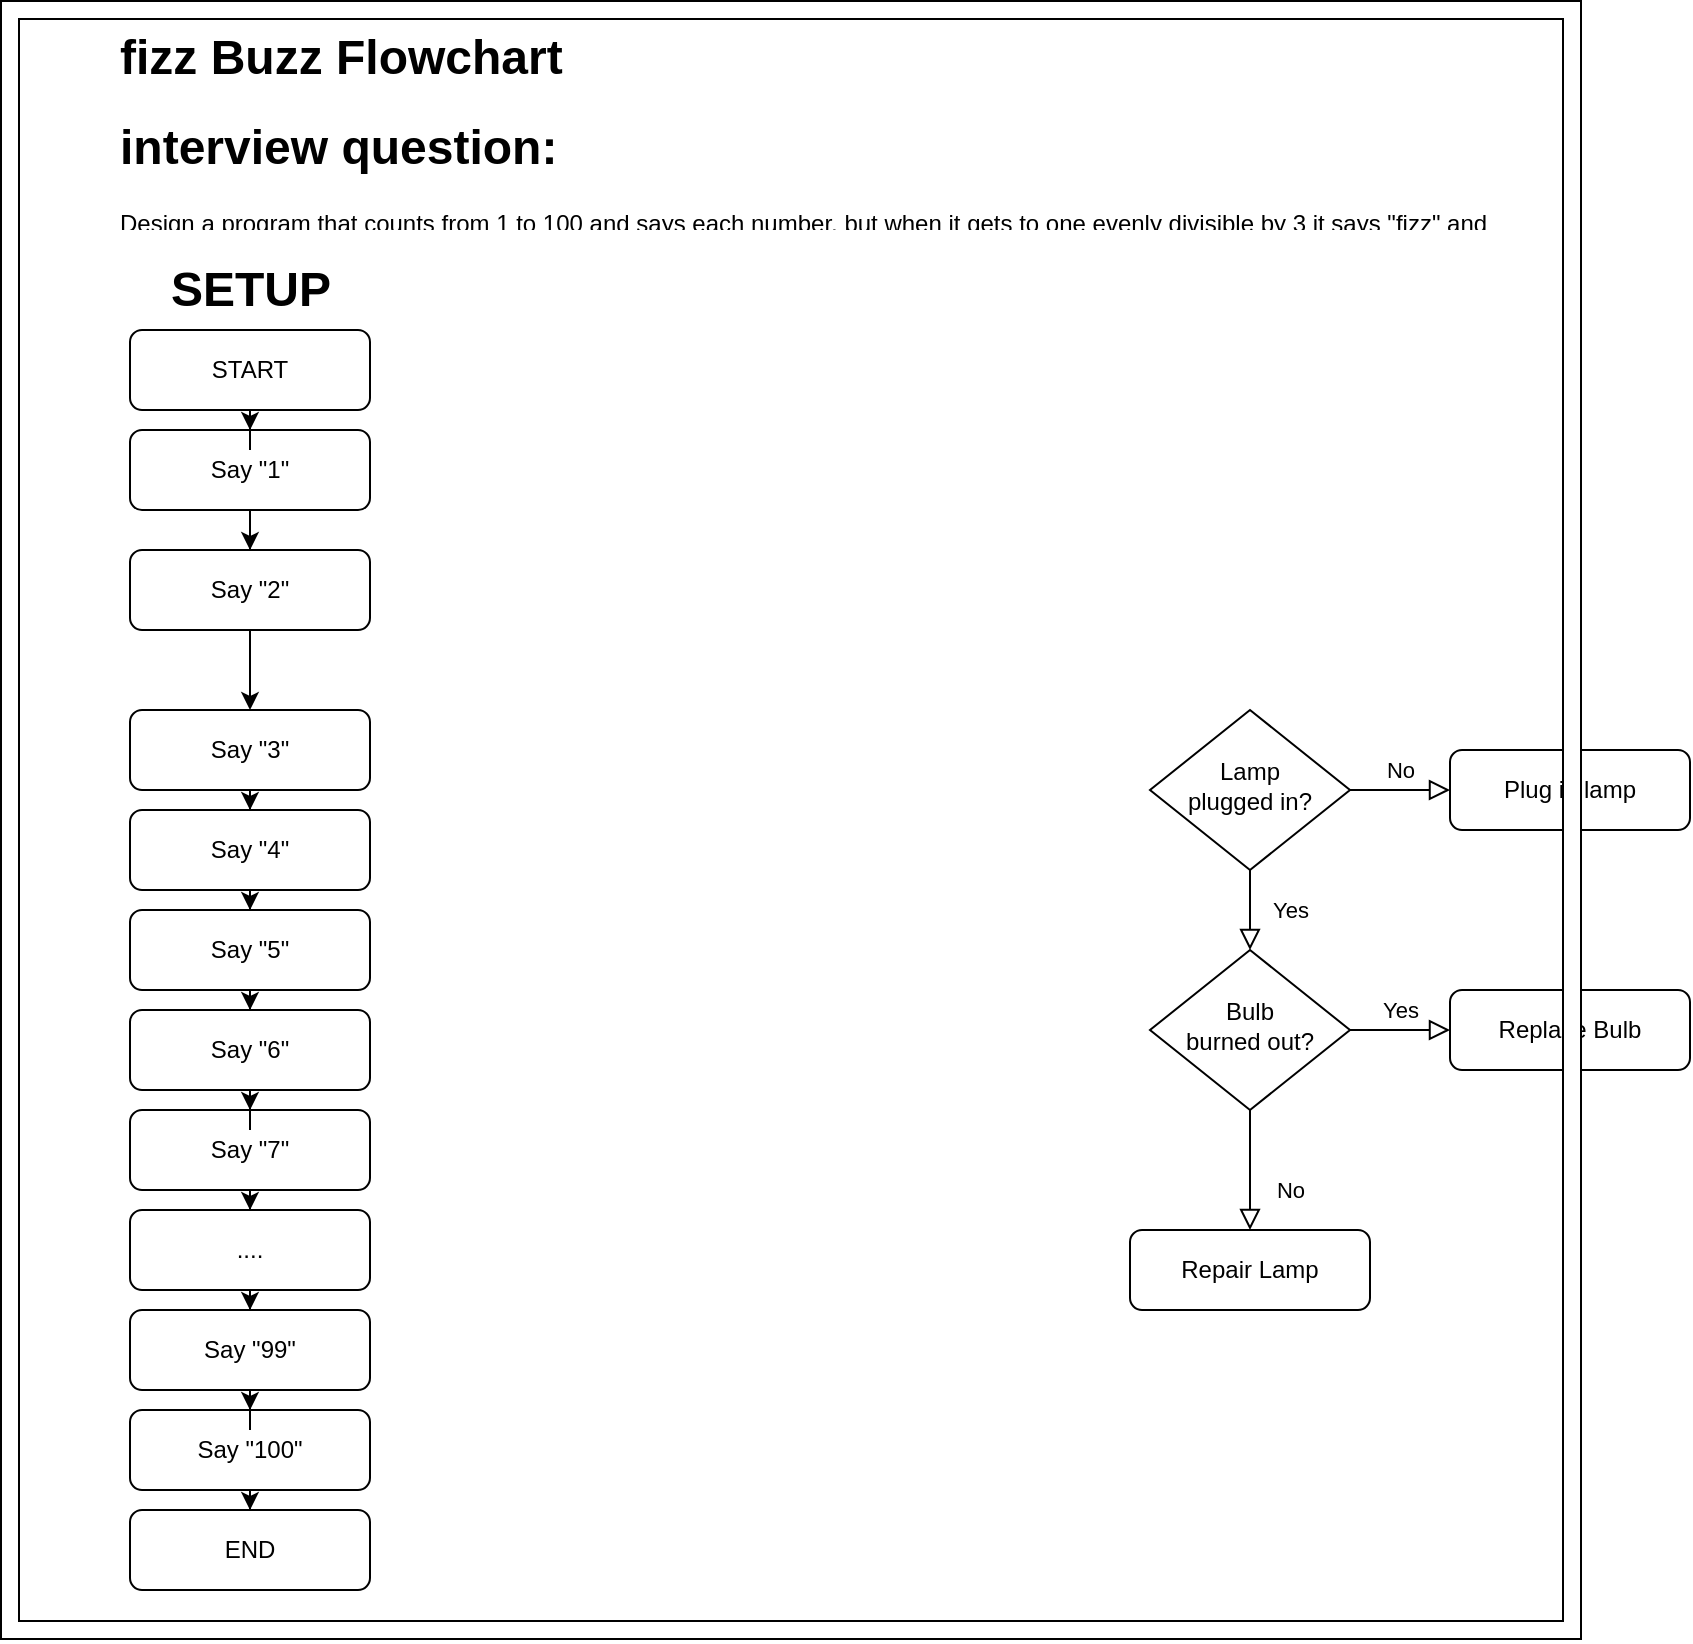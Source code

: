 <mxfile version="14.2.7" type="github">
  <diagram id="C5RBs43oDa-KdzZeNtuy" name="Page-1">
    <mxGraphModel dx="1422" dy="762" grid="1" gridSize="10" guides="1" tooltips="1" connect="1" arrows="1" fold="1" page="1" pageScale="1" pageWidth="827" pageHeight="1169" math="0" shadow="0">
      <root>
        <mxCell id="WIyWlLk6GJQsqaUBKTNV-0" />
        <mxCell id="WIyWlLk6GJQsqaUBKTNV-1" parent="WIyWlLk6GJQsqaUBKTNV-0" />
        <mxCell id="-8n2KqMYg6asffcbX5Bx-27" value="" style="edgeStyle=orthogonalEdgeStyle;rounded=0;orthogonalLoop=1;jettySize=auto;html=1;" edge="1" parent="WIyWlLk6GJQsqaUBKTNV-1" source="WIyWlLk6GJQsqaUBKTNV-3" target="-8n2KqMYg6asffcbX5Bx-9">
          <mxGeometry relative="1" as="geometry" />
        </mxCell>
        <mxCell id="WIyWlLk6GJQsqaUBKTNV-3" value="Say &quot;1&quot;" style="rounded=1;whiteSpace=wrap;html=1;fontSize=12;glass=0;strokeWidth=1;shadow=0;" parent="WIyWlLk6GJQsqaUBKTNV-1" vertex="1">
          <mxGeometry x="80" y="240" width="120" height="40" as="geometry" />
        </mxCell>
        <mxCell id="WIyWlLk6GJQsqaUBKTNV-4" value="Yes" style="rounded=0;html=1;jettySize=auto;orthogonalLoop=1;fontSize=11;endArrow=block;endFill=0;endSize=8;strokeWidth=1;shadow=0;labelBackgroundColor=none;edgeStyle=orthogonalEdgeStyle;" parent="WIyWlLk6GJQsqaUBKTNV-1" source="WIyWlLk6GJQsqaUBKTNV-6" target="WIyWlLk6GJQsqaUBKTNV-10" edge="1">
          <mxGeometry y="20" relative="1" as="geometry">
            <mxPoint as="offset" />
          </mxGeometry>
        </mxCell>
        <mxCell id="WIyWlLk6GJQsqaUBKTNV-5" value="No" style="edgeStyle=orthogonalEdgeStyle;rounded=0;html=1;jettySize=auto;orthogonalLoop=1;fontSize=11;endArrow=block;endFill=0;endSize=8;strokeWidth=1;shadow=0;labelBackgroundColor=none;" parent="WIyWlLk6GJQsqaUBKTNV-1" source="WIyWlLk6GJQsqaUBKTNV-6" target="WIyWlLk6GJQsqaUBKTNV-7" edge="1">
          <mxGeometry y="10" relative="1" as="geometry">
            <mxPoint as="offset" />
          </mxGeometry>
        </mxCell>
        <mxCell id="WIyWlLk6GJQsqaUBKTNV-6" value="Lamp&lt;br&gt;plugged in?" style="rhombus;whiteSpace=wrap;html=1;shadow=0;fontFamily=Helvetica;fontSize=12;align=center;strokeWidth=1;spacing=6;spacingTop=-4;" parent="WIyWlLk6GJQsqaUBKTNV-1" vertex="1">
          <mxGeometry x="590" y="380" width="100" height="80" as="geometry" />
        </mxCell>
        <mxCell id="WIyWlLk6GJQsqaUBKTNV-7" value="Plug in lamp" style="rounded=1;whiteSpace=wrap;html=1;fontSize=12;glass=0;strokeWidth=1;shadow=0;" parent="WIyWlLk6GJQsqaUBKTNV-1" vertex="1">
          <mxGeometry x="740" y="400" width="120" height="40" as="geometry" />
        </mxCell>
        <mxCell id="WIyWlLk6GJQsqaUBKTNV-8" value="No" style="rounded=0;html=1;jettySize=auto;orthogonalLoop=1;fontSize=11;endArrow=block;endFill=0;endSize=8;strokeWidth=1;shadow=0;labelBackgroundColor=none;edgeStyle=orthogonalEdgeStyle;" parent="WIyWlLk6GJQsqaUBKTNV-1" source="WIyWlLk6GJQsqaUBKTNV-10" target="WIyWlLk6GJQsqaUBKTNV-11" edge="1">
          <mxGeometry x="0.333" y="20" relative="1" as="geometry">
            <mxPoint as="offset" />
          </mxGeometry>
        </mxCell>
        <mxCell id="WIyWlLk6GJQsqaUBKTNV-9" value="Yes" style="edgeStyle=orthogonalEdgeStyle;rounded=0;html=1;jettySize=auto;orthogonalLoop=1;fontSize=11;endArrow=block;endFill=0;endSize=8;strokeWidth=1;shadow=0;labelBackgroundColor=none;" parent="WIyWlLk6GJQsqaUBKTNV-1" source="WIyWlLk6GJQsqaUBKTNV-10" target="WIyWlLk6GJQsqaUBKTNV-12" edge="1">
          <mxGeometry y="10" relative="1" as="geometry">
            <mxPoint as="offset" />
          </mxGeometry>
        </mxCell>
        <mxCell id="WIyWlLk6GJQsqaUBKTNV-10" value="Bulb&lt;br&gt;burned out?" style="rhombus;whiteSpace=wrap;html=1;shadow=0;fontFamily=Helvetica;fontSize=12;align=center;strokeWidth=1;spacing=6;spacingTop=-4;" parent="WIyWlLk6GJQsqaUBKTNV-1" vertex="1">
          <mxGeometry x="590" y="500" width="100" height="80" as="geometry" />
        </mxCell>
        <mxCell id="WIyWlLk6GJQsqaUBKTNV-11" value="Repair Lamp" style="rounded=1;whiteSpace=wrap;html=1;fontSize=12;glass=0;strokeWidth=1;shadow=0;" parent="WIyWlLk6GJQsqaUBKTNV-1" vertex="1">
          <mxGeometry x="580" y="640" width="120" height="40" as="geometry" />
        </mxCell>
        <mxCell id="WIyWlLk6GJQsqaUBKTNV-12" value="Replace Bulb" style="rounded=1;whiteSpace=wrap;html=1;fontSize=12;glass=0;strokeWidth=1;shadow=0;" parent="WIyWlLk6GJQsqaUBKTNV-1" vertex="1">
          <mxGeometry x="740" y="520" width="120" height="40" as="geometry" />
        </mxCell>
        <mxCell id="-8n2KqMYg6asffcbX5Bx-3" value="&lt;span style=&quot;font-size: 24px ; font-weight: 700 ; text-align: center&quot;&gt;fizz Buzz Flowchart&lt;/span&gt;&lt;h1&gt;interview question:&lt;/h1&gt;&lt;p&gt;Design a program that counts from 1 to 100 and says each number, but when it gets to one evenly divisible by 3 it says &quot;fizz&quot; and for 5 it says &quot;buzz&quot; and for one evenly divisible by both it says &quot;fizzbuzz&quot;.&lt;/p&gt;" style="text;html=1;strokeColor=none;fillColor=none;spacing=5;spacingTop=-20;whiteSpace=wrap;overflow=hidden;rounded=0;" vertex="1" parent="WIyWlLk6GJQsqaUBKTNV-1">
          <mxGeometry x="70" y="50" width="700" height="90" as="geometry" />
        </mxCell>
        <mxCell id="-8n2KqMYg6asffcbX5Bx-4" value="" style="shape=filledEdge;rounded=0;fixDash=1;endArrow=none;strokeWidth=10;fillColor=#ffffff;edgeStyle=orthogonalEdgeStyle;" edge="1" parent="WIyWlLk6GJQsqaUBKTNV-1">
          <mxGeometry width="60" height="40" relative="1" as="geometry">
            <mxPoint x="20" y="240" as="sourcePoint" />
            <mxPoint x="20" y="240" as="targetPoint" />
            <Array as="points">
              <mxPoint x="20" y="840" />
              <mxPoint x="801" y="840" />
              <mxPoint x="801" y="30" />
              <mxPoint x="20" y="30" />
            </Array>
          </mxGeometry>
        </mxCell>
        <mxCell id="-8n2KqMYg6asffcbX5Bx-11" value="" style="edgeStyle=orthogonalEdgeStyle;rounded=0;orthogonalLoop=1;jettySize=auto;html=1;" edge="1" parent="WIyWlLk6GJQsqaUBKTNV-1" source="-8n2KqMYg6asffcbX5Bx-7" target="-8n2KqMYg6asffcbX5Bx-8">
          <mxGeometry relative="1" as="geometry" />
        </mxCell>
        <mxCell id="-8n2KqMYg6asffcbX5Bx-7" value="Say &quot;3&quot;" style="rounded=1;whiteSpace=wrap;html=1;fontSize=12;glass=0;strokeWidth=1;shadow=0;" vertex="1" parent="WIyWlLk6GJQsqaUBKTNV-1">
          <mxGeometry x="80" y="380" width="120" height="40" as="geometry" />
        </mxCell>
        <mxCell id="-8n2KqMYg6asffcbX5Bx-19" value="" style="edgeStyle=orthogonalEdgeStyle;rounded=0;orthogonalLoop=1;jettySize=auto;html=1;entryX=0.5;entryY=0;entryDx=0;entryDy=0;" edge="1" parent="WIyWlLk6GJQsqaUBKTNV-1" source="-8n2KqMYg6asffcbX5Bx-8" target="-8n2KqMYg6asffcbX5Bx-13">
          <mxGeometry relative="1" as="geometry" />
        </mxCell>
        <mxCell id="-8n2KqMYg6asffcbX5Bx-8" value="Say &quot;4&quot;" style="rounded=1;whiteSpace=wrap;html=1;fontSize=12;glass=0;strokeWidth=1;shadow=0;" vertex="1" parent="WIyWlLk6GJQsqaUBKTNV-1">
          <mxGeometry x="80" y="430" width="120" height="40" as="geometry" />
        </mxCell>
        <mxCell id="-8n2KqMYg6asffcbX5Bx-10" value="" style="edgeStyle=orthogonalEdgeStyle;rounded=0;orthogonalLoop=1;jettySize=auto;html=1;entryX=0.5;entryY=0;entryDx=0;entryDy=0;" edge="1" parent="WIyWlLk6GJQsqaUBKTNV-1" source="-8n2KqMYg6asffcbX5Bx-9" target="-8n2KqMYg6asffcbX5Bx-7">
          <mxGeometry relative="1" as="geometry" />
        </mxCell>
        <mxCell id="-8n2KqMYg6asffcbX5Bx-9" value="Say &quot;2&quot;" style="rounded=1;whiteSpace=wrap;html=1;fontSize=12;glass=0;strokeWidth=1;shadow=0;" vertex="1" parent="WIyWlLk6GJQsqaUBKTNV-1">
          <mxGeometry x="80" y="300" width="120" height="40" as="geometry" />
        </mxCell>
        <mxCell id="-8n2KqMYg6asffcbX5Bx-25" value="" style="edgeStyle=orthogonalEdgeStyle;rounded=0;orthogonalLoop=1;jettySize=auto;html=1;" edge="1" parent="WIyWlLk6GJQsqaUBKTNV-1" source="-8n2KqMYg6asffcbX5Bx-13" target="-8n2KqMYg6asffcbX5Bx-18">
          <mxGeometry relative="1" as="geometry" />
        </mxCell>
        <mxCell id="-8n2KqMYg6asffcbX5Bx-13" value="Say &quot;5&quot;" style="rounded=1;whiteSpace=wrap;html=1;fontSize=12;glass=0;strokeWidth=1;shadow=0;" vertex="1" parent="WIyWlLk6GJQsqaUBKTNV-1">
          <mxGeometry x="80" y="480" width="120" height="40" as="geometry" />
        </mxCell>
        <mxCell id="-8n2KqMYg6asffcbX5Bx-14" value="" style="edgeStyle=orthogonalEdgeStyle;rounded=0;orthogonalLoop=1;jettySize=auto;html=1;" edge="1" parent="WIyWlLk6GJQsqaUBKTNV-1" source="-8n2KqMYg6asffcbX5Bx-15" target="-8n2KqMYg6asffcbX5Bx-16">
          <mxGeometry relative="1" as="geometry" />
        </mxCell>
        <mxCell id="-8n2KqMYg6asffcbX5Bx-15" value="Say &quot;7&quot;" style="rounded=1;whiteSpace=wrap;html=1;fontSize=12;glass=0;strokeWidth=1;shadow=0;" vertex="1" parent="WIyWlLk6GJQsqaUBKTNV-1">
          <mxGeometry x="80" y="580" width="120" height="40" as="geometry" />
        </mxCell>
        <mxCell id="-8n2KqMYg6asffcbX5Bx-26" value="" style="edgeStyle=orthogonalEdgeStyle;rounded=0;orthogonalLoop=1;jettySize=auto;html=1;" edge="1" parent="WIyWlLk6GJQsqaUBKTNV-1" source="-8n2KqMYg6asffcbX5Bx-16" target="-8n2KqMYg6asffcbX5Bx-24">
          <mxGeometry relative="1" as="geometry" />
        </mxCell>
        <mxCell id="-8n2KqMYg6asffcbX5Bx-16" value="...." style="rounded=1;whiteSpace=wrap;html=1;fontSize=12;glass=0;strokeWidth=1;shadow=0;" vertex="1" parent="WIyWlLk6GJQsqaUBKTNV-1">
          <mxGeometry x="80" y="630" width="120" height="40" as="geometry" />
        </mxCell>
        <mxCell id="-8n2KqMYg6asffcbX5Bx-17" value="" style="edgeStyle=orthogonalEdgeStyle;rounded=0;orthogonalLoop=1;jettySize=auto;html=1;entryX=0.5;entryY=0;entryDx=0;entryDy=0;" edge="1" parent="WIyWlLk6GJQsqaUBKTNV-1" source="-8n2KqMYg6asffcbX5Bx-18" target="-8n2KqMYg6asffcbX5Bx-15">
          <mxGeometry relative="1" as="geometry" />
        </mxCell>
        <mxCell id="-8n2KqMYg6asffcbX5Bx-18" value="Say &quot;6&quot;" style="rounded=1;whiteSpace=wrap;html=1;fontSize=12;glass=0;strokeWidth=1;shadow=0;" vertex="1" parent="WIyWlLk6GJQsqaUBKTNV-1">
          <mxGeometry x="80" y="530" width="120" height="40" as="geometry" />
        </mxCell>
        <mxCell id="-8n2KqMYg6asffcbX5Bx-20" value="" style="edgeStyle=orthogonalEdgeStyle;rounded=0;orthogonalLoop=1;jettySize=auto;html=1;" edge="1" parent="WIyWlLk6GJQsqaUBKTNV-1" source="-8n2KqMYg6asffcbX5Bx-21" target="-8n2KqMYg6asffcbX5Bx-22">
          <mxGeometry relative="1" as="geometry" />
        </mxCell>
        <mxCell id="-8n2KqMYg6asffcbX5Bx-21" value="Say &quot;100&quot;" style="rounded=1;whiteSpace=wrap;html=1;fontSize=12;glass=0;strokeWidth=1;shadow=0;" vertex="1" parent="WIyWlLk6GJQsqaUBKTNV-1">
          <mxGeometry x="80" y="730" width="120" height="40" as="geometry" />
        </mxCell>
        <mxCell id="-8n2KqMYg6asffcbX5Bx-22" value="END" style="rounded=1;whiteSpace=wrap;html=1;fontSize=12;glass=0;strokeWidth=1;shadow=0;" vertex="1" parent="WIyWlLk6GJQsqaUBKTNV-1">
          <mxGeometry x="80" y="780" width="120" height="40" as="geometry" />
        </mxCell>
        <mxCell id="-8n2KqMYg6asffcbX5Bx-23" value="" style="edgeStyle=orthogonalEdgeStyle;rounded=0;orthogonalLoop=1;jettySize=auto;html=1;entryX=0.5;entryY=0;entryDx=0;entryDy=0;" edge="1" parent="WIyWlLk6GJQsqaUBKTNV-1" source="-8n2KqMYg6asffcbX5Bx-24" target="-8n2KqMYg6asffcbX5Bx-21">
          <mxGeometry relative="1" as="geometry" />
        </mxCell>
        <mxCell id="-8n2KqMYg6asffcbX5Bx-24" value="Say &quot;99&quot;" style="rounded=1;whiteSpace=wrap;html=1;fontSize=12;glass=0;strokeWidth=1;shadow=0;" vertex="1" parent="WIyWlLk6GJQsqaUBKTNV-1">
          <mxGeometry x="80" y="680" width="120" height="40" as="geometry" />
        </mxCell>
        <mxCell id="-8n2KqMYg6asffcbX5Bx-30" value="" style="edgeStyle=orthogonalEdgeStyle;rounded=0;orthogonalLoop=1;jettySize=auto;html=1;entryX=0.5;entryY=0;entryDx=0;entryDy=0;" edge="1" parent="WIyWlLk6GJQsqaUBKTNV-1" source="-8n2KqMYg6asffcbX5Bx-29" target="WIyWlLk6GJQsqaUBKTNV-3">
          <mxGeometry relative="1" as="geometry" />
        </mxCell>
        <mxCell id="-8n2KqMYg6asffcbX5Bx-29" value="START" style="rounded=1;whiteSpace=wrap;html=1;fontSize=12;glass=0;strokeWidth=1;shadow=0;" vertex="1" parent="WIyWlLk6GJQsqaUBKTNV-1">
          <mxGeometry x="80" y="190" width="120" height="40" as="geometry" />
        </mxCell>
        <mxCell id="-8n2KqMYg6asffcbX5Bx-31" value="SETUP" style="text;strokeColor=none;fillColor=none;html=1;fontSize=24;fontStyle=1;verticalAlign=middle;align=center;" vertex="1" parent="WIyWlLk6GJQsqaUBKTNV-1">
          <mxGeometry x="90" y="150" width="100" height="40" as="geometry" />
        </mxCell>
      </root>
    </mxGraphModel>
  </diagram>
</mxfile>

